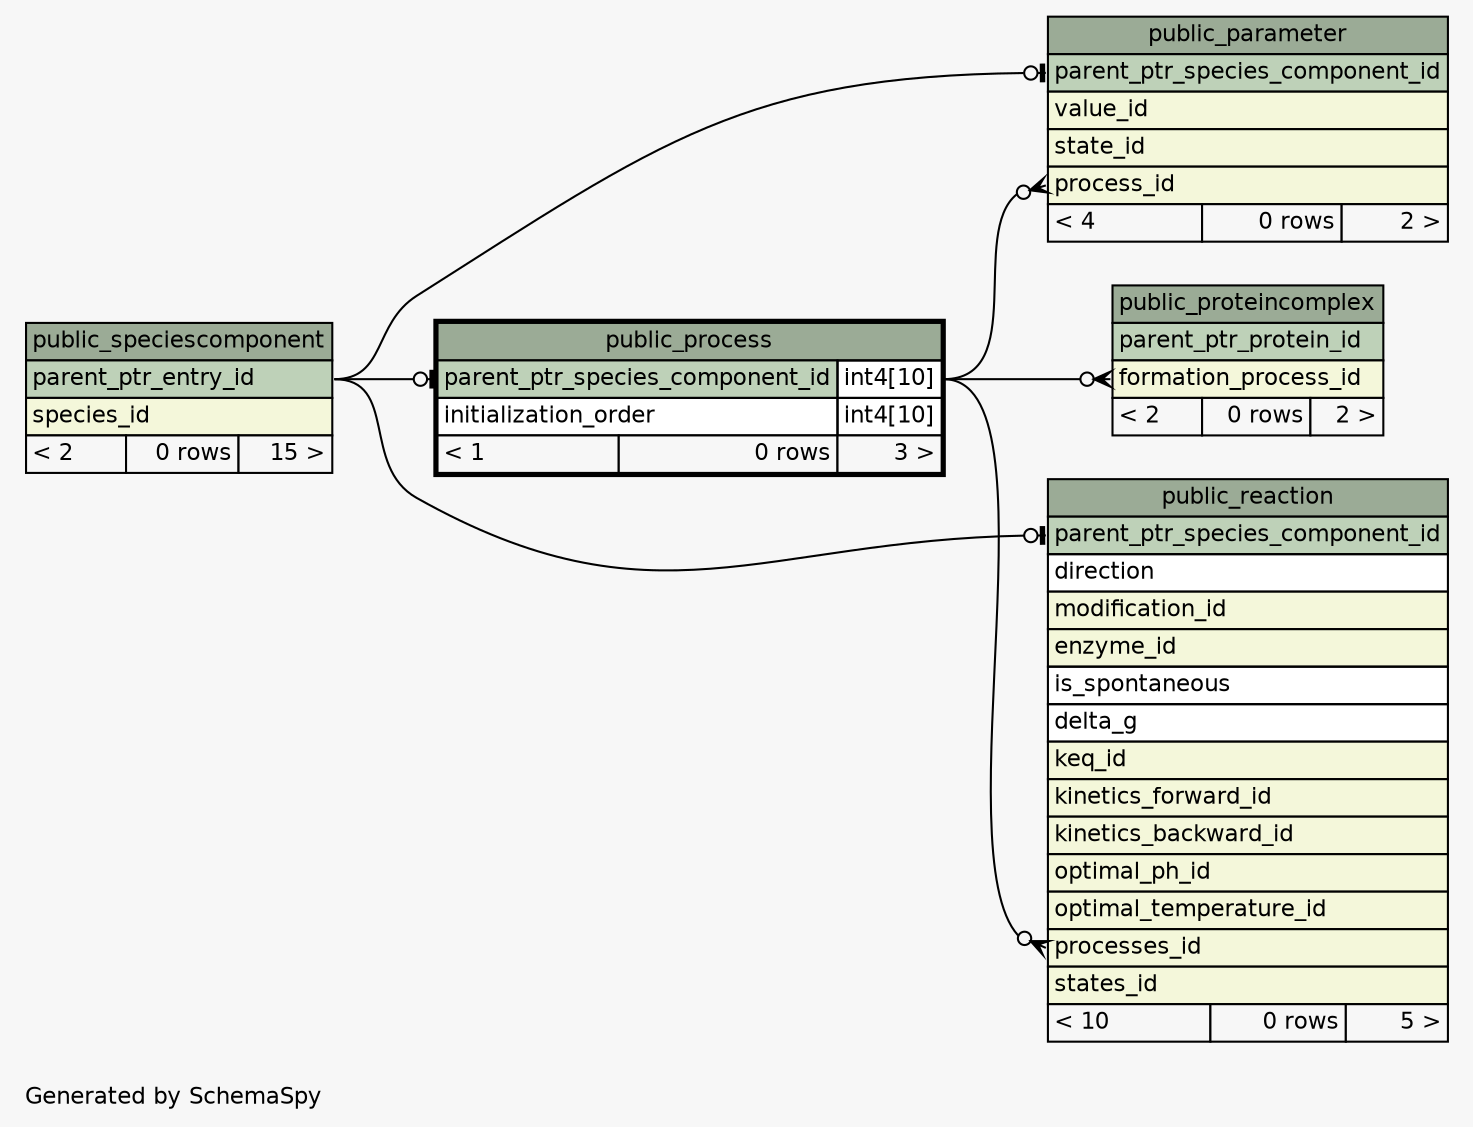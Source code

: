 // dot 2.36.0 on Linux 3.13.0-43-generic
// SchemaSpy rev 590
digraph "oneDegreeRelationshipsDiagram" {
  graph [
    rankdir="RL"
    bgcolor="#f7f7f7"
    label="\nGenerated by SchemaSpy"
    labeljust="l"
    nodesep="0.18"
    ranksep="0.46"
    fontname="Helvetica"
    fontsize="11"
  ];
  node [
    fontname="Helvetica"
    fontsize="11"
    shape="plaintext"
  ];
  edge [
    arrowsize="0.8"
  ];
  "public_parameter":"parent_ptr_species_component_id":w -> "public_speciescomponent":"parent_ptr_entry_id":e [arrowhead=none dir=back arrowtail=teeodot];
  "public_parameter":"process_id":w -> "public_process":"parent_ptr_species_component_id.type":e [arrowhead=none dir=back arrowtail=crowodot];
  "public_process":"parent_ptr_species_component_id":w -> "public_speciescomponent":"parent_ptr_entry_id":e [arrowhead=none dir=back arrowtail=teeodot];
  "public_proteincomplex":"formation_process_id":w -> "public_process":"parent_ptr_species_component_id.type":e [arrowhead=none dir=back arrowtail=crowodot];
  "public_reaction":"parent_ptr_species_component_id":w -> "public_speciescomponent":"parent_ptr_entry_id":e [arrowhead=none dir=back arrowtail=teeodot];
  "public_reaction":"processes_id":w -> "public_process":"parent_ptr_species_component_id.type":e [arrowhead=none dir=back arrowtail=crowodot];
  "public_parameter" [
    label=<
    <TABLE BORDER="0" CELLBORDER="1" CELLSPACING="0" BGCOLOR="#ffffff">
      <TR><TD COLSPAN="3" BGCOLOR="#9bab96" ALIGN="CENTER">public_parameter</TD></TR>
      <TR><TD PORT="parent_ptr_species_component_id" COLSPAN="3" BGCOLOR="#bed1b8" ALIGN="LEFT">parent_ptr_species_component_id</TD></TR>
      <TR><TD PORT="value_id" COLSPAN="3" BGCOLOR="#f4f7da" ALIGN="LEFT">value_id</TD></TR>
      <TR><TD PORT="state_id" COLSPAN="3" BGCOLOR="#f4f7da" ALIGN="LEFT">state_id</TD></TR>
      <TR><TD PORT="process_id" COLSPAN="3" BGCOLOR="#f4f7da" ALIGN="LEFT">process_id</TD></TR>
      <TR><TD ALIGN="LEFT" BGCOLOR="#f7f7f7">&lt; 4</TD><TD ALIGN="RIGHT" BGCOLOR="#f7f7f7">0 rows</TD><TD ALIGN="RIGHT" BGCOLOR="#f7f7f7">2 &gt;</TD></TR>
    </TABLE>>
    URL="public_parameter.html"
    tooltip="public_parameter"
  ];
  "public_process" [
    label=<
    <TABLE BORDER="2" CELLBORDER="1" CELLSPACING="0" BGCOLOR="#ffffff">
      <TR><TD COLSPAN="3" BGCOLOR="#9bab96" ALIGN="CENTER">public_process</TD></TR>
      <TR><TD PORT="parent_ptr_species_component_id" COLSPAN="2" BGCOLOR="#bed1b8" ALIGN="LEFT">parent_ptr_species_component_id</TD><TD PORT="parent_ptr_species_component_id.type" ALIGN="LEFT">int4[10]</TD></TR>
      <TR><TD PORT="initialization_order" COLSPAN="2" ALIGN="LEFT">initialization_order</TD><TD PORT="initialization_order.type" ALIGN="LEFT">int4[10]</TD></TR>
      <TR><TD ALIGN="LEFT" BGCOLOR="#f7f7f7">&lt; 1</TD><TD ALIGN="RIGHT" BGCOLOR="#f7f7f7">0 rows</TD><TD ALIGN="RIGHT" BGCOLOR="#f7f7f7">3 &gt;</TD></TR>
    </TABLE>>
    URL="public_process.html"
    tooltip="public_process"
  ];
  "public_proteincomplex" [
    label=<
    <TABLE BORDER="0" CELLBORDER="1" CELLSPACING="0" BGCOLOR="#ffffff">
      <TR><TD COLSPAN="3" BGCOLOR="#9bab96" ALIGN="CENTER">public_proteincomplex</TD></TR>
      <TR><TD PORT="parent_ptr_protein_id" COLSPAN="3" BGCOLOR="#bed1b8" ALIGN="LEFT">parent_ptr_protein_id</TD></TR>
      <TR><TD PORT="formation_process_id" COLSPAN="3" BGCOLOR="#f4f7da" ALIGN="LEFT">formation_process_id</TD></TR>
      <TR><TD ALIGN="LEFT" BGCOLOR="#f7f7f7">&lt; 2</TD><TD ALIGN="RIGHT" BGCOLOR="#f7f7f7">0 rows</TD><TD ALIGN="RIGHT" BGCOLOR="#f7f7f7">2 &gt;</TD></TR>
    </TABLE>>
    URL="public_proteincomplex.html"
    tooltip="public_proteincomplex"
  ];
  "public_reaction" [
    label=<
    <TABLE BORDER="0" CELLBORDER="1" CELLSPACING="0" BGCOLOR="#ffffff">
      <TR><TD COLSPAN="3" BGCOLOR="#9bab96" ALIGN="CENTER">public_reaction</TD></TR>
      <TR><TD PORT="parent_ptr_species_component_id" COLSPAN="3" BGCOLOR="#bed1b8" ALIGN="LEFT">parent_ptr_species_component_id</TD></TR>
      <TR><TD PORT="direction" COLSPAN="3" ALIGN="LEFT">direction</TD></TR>
      <TR><TD PORT="modification_id" COLSPAN="3" BGCOLOR="#f4f7da" ALIGN="LEFT">modification_id</TD></TR>
      <TR><TD PORT="enzyme_id" COLSPAN="3" BGCOLOR="#f4f7da" ALIGN="LEFT">enzyme_id</TD></TR>
      <TR><TD PORT="is_spontaneous" COLSPAN="3" ALIGN="LEFT">is_spontaneous</TD></TR>
      <TR><TD PORT="delta_g" COLSPAN="3" ALIGN="LEFT">delta_g</TD></TR>
      <TR><TD PORT="keq_id" COLSPAN="3" BGCOLOR="#f4f7da" ALIGN="LEFT">keq_id</TD></TR>
      <TR><TD PORT="kinetics_forward_id" COLSPAN="3" BGCOLOR="#f4f7da" ALIGN="LEFT">kinetics_forward_id</TD></TR>
      <TR><TD PORT="kinetics_backward_id" COLSPAN="3" BGCOLOR="#f4f7da" ALIGN="LEFT">kinetics_backward_id</TD></TR>
      <TR><TD PORT="optimal_ph_id" COLSPAN="3" BGCOLOR="#f4f7da" ALIGN="LEFT">optimal_ph_id</TD></TR>
      <TR><TD PORT="optimal_temperature_id" COLSPAN="3" BGCOLOR="#f4f7da" ALIGN="LEFT">optimal_temperature_id</TD></TR>
      <TR><TD PORT="processes_id" COLSPAN="3" BGCOLOR="#f4f7da" ALIGN="LEFT">processes_id</TD></TR>
      <TR><TD PORT="states_id" COLSPAN="3" BGCOLOR="#f4f7da" ALIGN="LEFT">states_id</TD></TR>
      <TR><TD ALIGN="LEFT" BGCOLOR="#f7f7f7">&lt; 10</TD><TD ALIGN="RIGHT" BGCOLOR="#f7f7f7">0 rows</TD><TD ALIGN="RIGHT" BGCOLOR="#f7f7f7">5 &gt;</TD></TR>
    </TABLE>>
    URL="public_reaction.html"
    tooltip="public_reaction"
  ];
  "public_speciescomponent" [
    label=<
    <TABLE BORDER="0" CELLBORDER="1" CELLSPACING="0" BGCOLOR="#ffffff">
      <TR><TD COLSPAN="3" BGCOLOR="#9bab96" ALIGN="CENTER">public_speciescomponent</TD></TR>
      <TR><TD PORT="parent_ptr_entry_id" COLSPAN="3" BGCOLOR="#bed1b8" ALIGN="LEFT">parent_ptr_entry_id</TD></TR>
      <TR><TD PORT="species_id" COLSPAN="3" BGCOLOR="#f4f7da" ALIGN="LEFT">species_id</TD></TR>
      <TR><TD ALIGN="LEFT" BGCOLOR="#f7f7f7">&lt; 2</TD><TD ALIGN="RIGHT" BGCOLOR="#f7f7f7">0 rows</TD><TD ALIGN="RIGHT" BGCOLOR="#f7f7f7">15 &gt;</TD></TR>
    </TABLE>>
    URL="public_speciescomponent.html"
    tooltip="public_speciescomponent"
  ];
}
